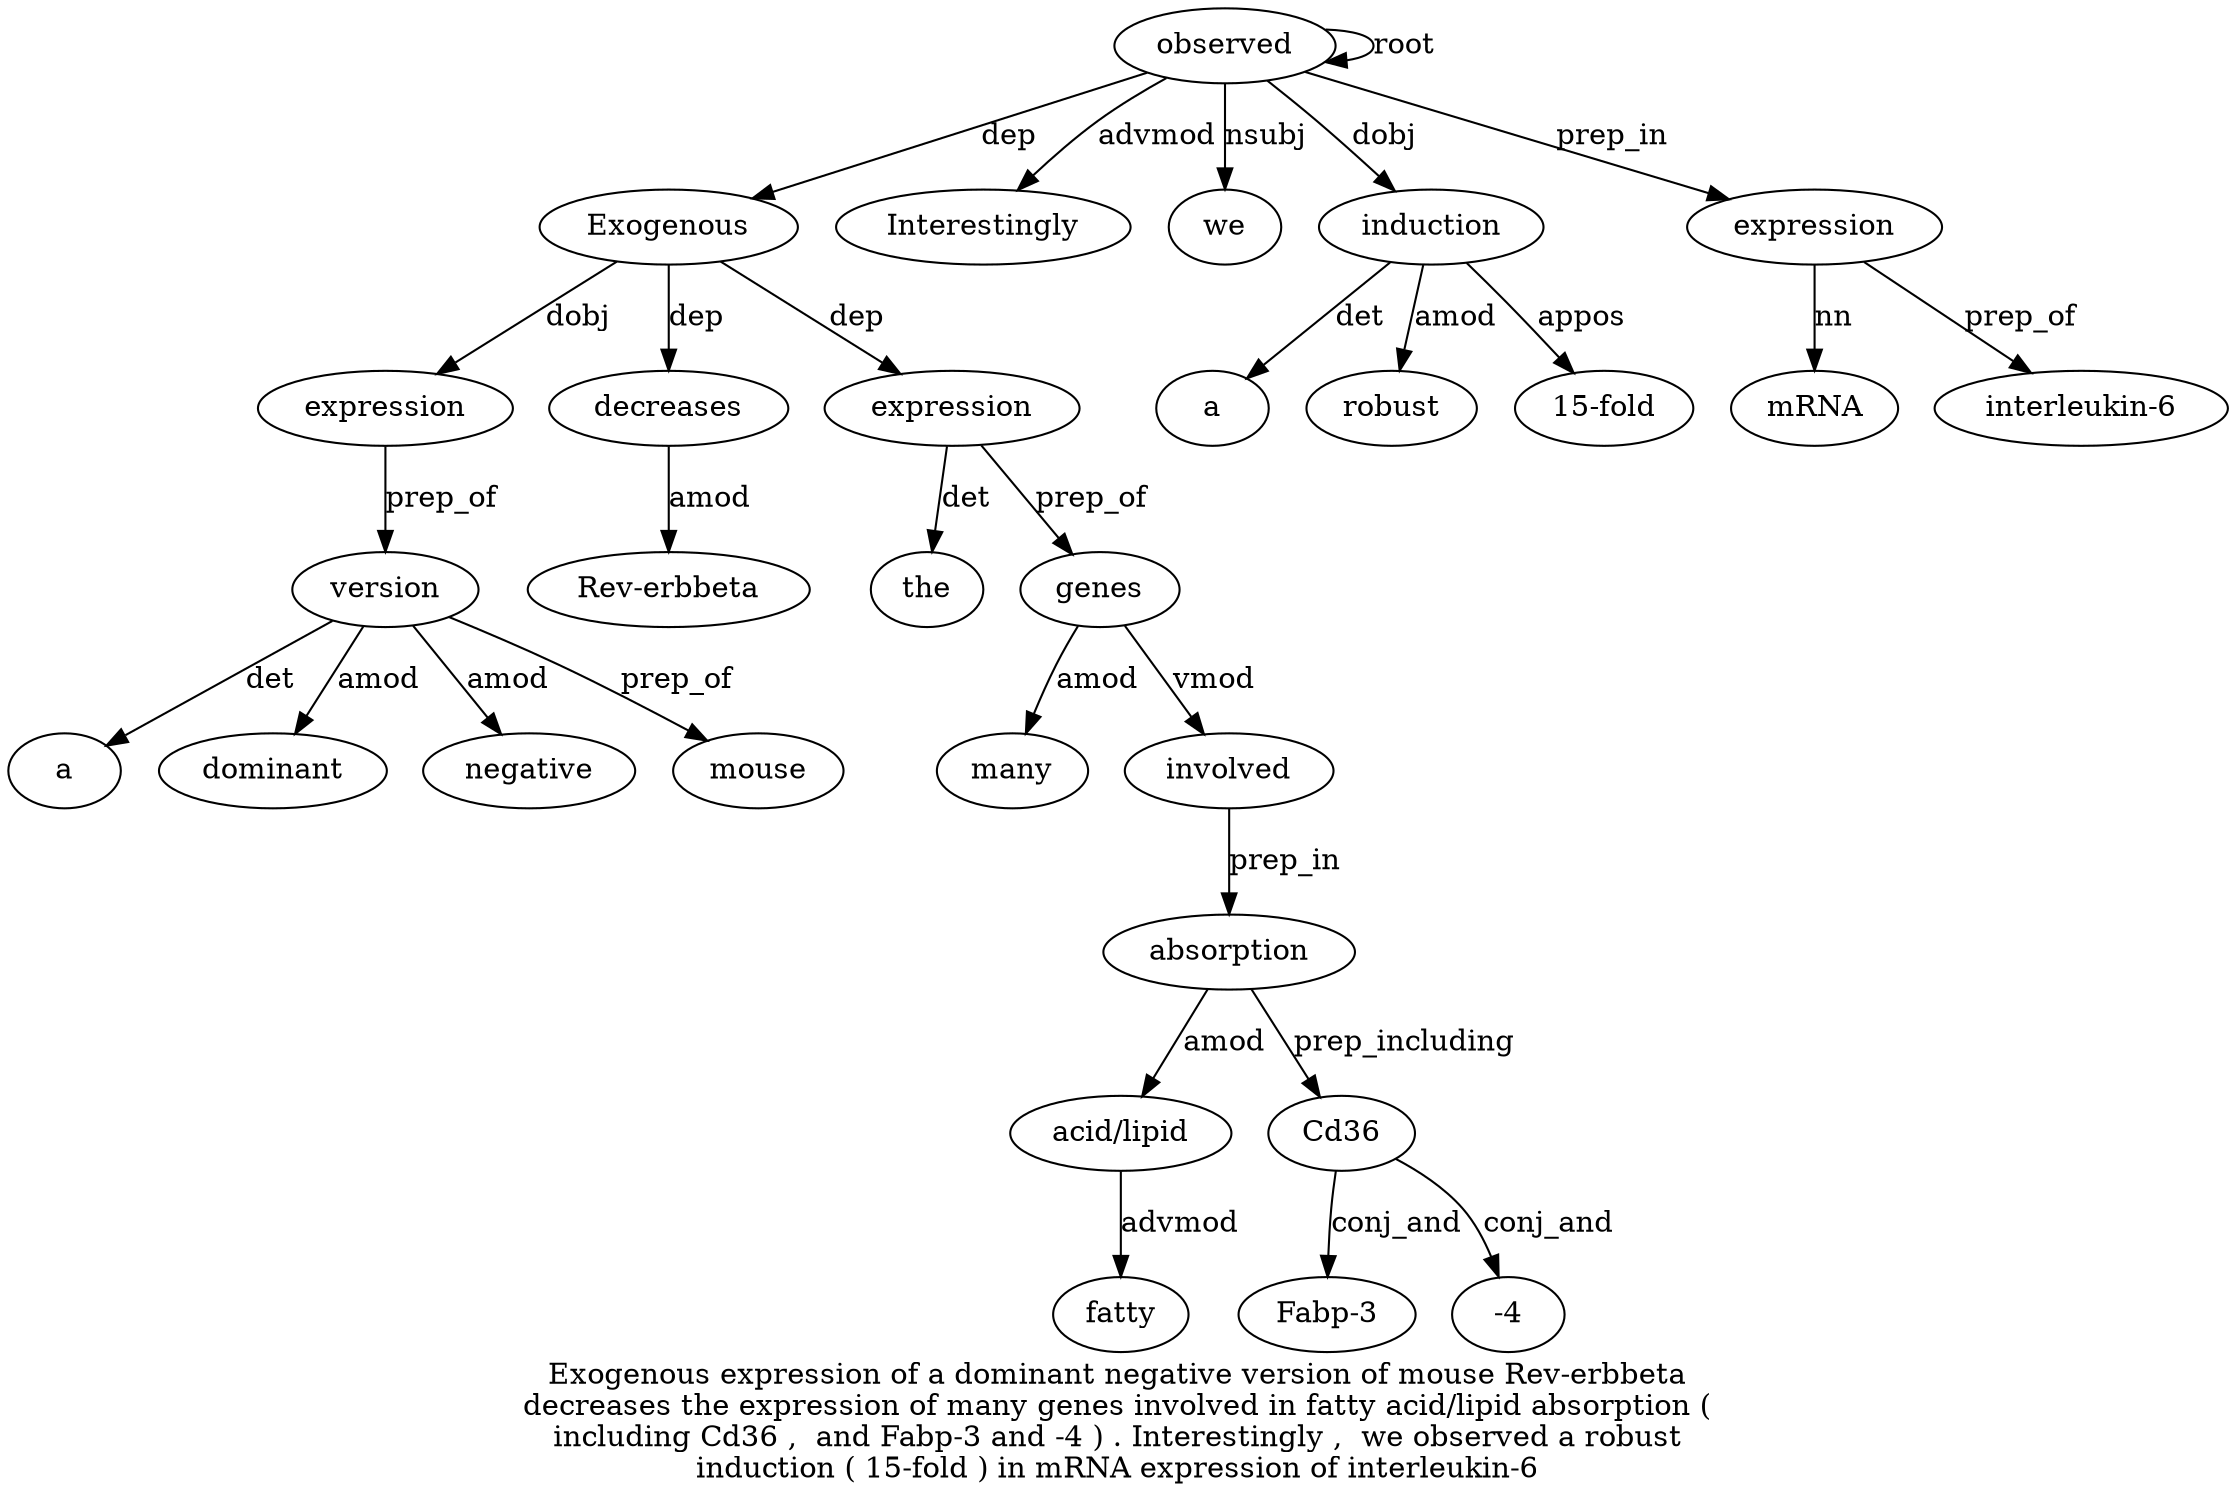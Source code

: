 digraph "Exogenous expression of a dominant negative version of mouse Rev-erbbeta decreases the expression of many genes involved in fatty acid/lipid absorption ( including Cd36 ,  and Fabp-3 and -4 ) . Interestingly ,  we observed a robust induction ( 15-fold ) in mRNA expression of interleukin-6" {
label="Exogenous expression of a dominant negative version of mouse Rev-erbbeta
decreases the expression of many genes involved in fatty acid/lipid absorption (
including Cd36 ,  and Fabp-3 and -4 ) . Interestingly ,  we observed a robust
induction ( 15-fold ) in mRNA expression of interleukin-6";
observed35 [style=filled, fillcolor=white, label=observed];
Exogenous1 [style=filled, fillcolor=white, label=Exogenous];
observed35 -> Exogenous1  [label=dep];
expression2 [style=filled, fillcolor=white, label=expression];
Exogenous1 -> expression2  [label=dobj];
version7 [style=filled, fillcolor=white, label=version];
a4 [style=filled, fillcolor=white, label=a];
version7 -> a4  [label=det];
dominant5 [style=filled, fillcolor=white, label=dominant];
version7 -> dominant5  [label=amod];
negative6 [style=filled, fillcolor=white, label=negative];
version7 -> negative6  [label=amod];
expression2 -> version7  [label=prep_of];
mouse9 [style=filled, fillcolor=white, label=mouse];
version7 -> mouse9  [label=prep_of];
decreases11 [style=filled, fillcolor=white, label=decreases];
"Rev-erbbeta10" [style=filled, fillcolor=white, label="Rev-erbbeta"];
decreases11 -> "Rev-erbbeta10"  [label=amod];
Exogenous1 -> decreases11  [label=dep];
expression13 [style=filled, fillcolor=white, label=expression];
the12 [style=filled, fillcolor=white, label=the];
expression13 -> the12  [label=det];
Exogenous1 -> expression13  [label=dep];
genes16 [style=filled, fillcolor=white, label=genes];
many15 [style=filled, fillcolor=white, label=many];
genes16 -> many15  [label=amod];
expression13 -> genes16  [label=prep_of];
involved17 [style=filled, fillcolor=white, label=involved];
genes16 -> involved17  [label=vmod];
"acid/lipid20" [style=filled, fillcolor=white, label="acid/lipid"];
fatty19 [style=filled, fillcolor=white, label=fatty];
"acid/lipid20" -> fatty19  [label=advmod];
absorption21 [style=filled, fillcolor=white, label=absorption];
absorption21 -> "acid/lipid20"  [label=amod];
involved17 -> absorption21  [label=prep_in];
Cd3624 [style=filled, fillcolor=white, label=Cd36];
absorption21 -> Cd3624  [label=prep_including];
"Fabp-327" [style=filled, fillcolor=white, label="Fabp-3"];
Cd3624 -> "Fabp-327"  [label=conj_and];
"-429" [style=filled, fillcolor=white, label="-4"];
Cd3624 -> "-429"  [label=conj_and];
Interestingly32 [style=filled, fillcolor=white, label=Interestingly];
observed35 -> Interestingly32  [label=advmod];
we34 [style=filled, fillcolor=white, label=we];
observed35 -> we34  [label=nsubj];
observed35 -> observed35  [label=root];
induction38 [style=filled, fillcolor=white, label=induction];
a36 [style=filled, fillcolor=white, label=a];
induction38 -> a36  [label=det];
robust37 [style=filled, fillcolor=white, label=robust];
induction38 -> robust37  [label=amod];
observed35 -> induction38  [label=dobj];
"15-fold40" [style=filled, fillcolor=white, label="15-fold"];
induction38 -> "15-fold40"  [label=appos];
expression44 [style=filled, fillcolor=white, label=expression];
mRNA43 [style=filled, fillcolor=white, label=mRNA];
expression44 -> mRNA43  [label=nn];
observed35 -> expression44  [label=prep_in];
"interleukin-64" [style=filled, fillcolor=white, label="interleukin-6"];
expression44 -> "interleukin-64"  [label=prep_of];
}
